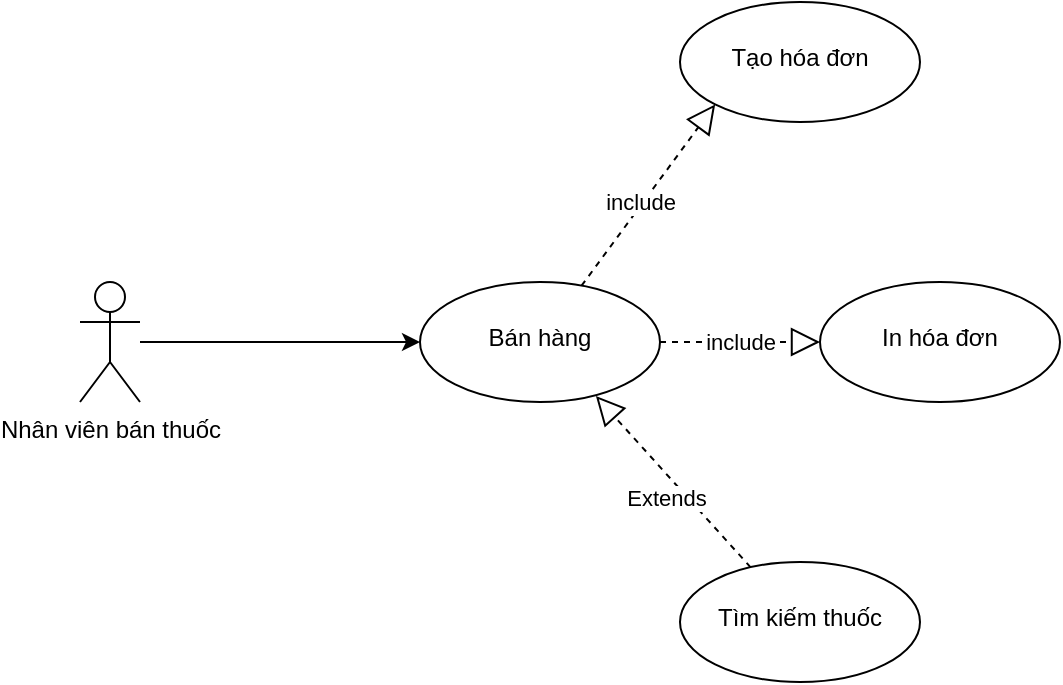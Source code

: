 <mxfile version="16.4.0" type="device"><diagram id="RJ-HAsPHlkFp2Yh89uA8" name="Page-1"><mxGraphModel dx="868" dy="561" grid="1" gridSize="10" guides="1" tooltips="1" connect="1" arrows="1" fold="1" page="1" pageScale="1" pageWidth="850" pageHeight="1100" math="0" shadow="0"><root><mxCell id="0"/><mxCell id="1" parent="0"/><mxCell id="oiFF8hxOCcSpV1AesCTZ-3" value="" style="edgeStyle=orthogonalEdgeStyle;rounded=0;orthogonalLoop=1;jettySize=auto;html=1;" parent="1" source="oiFF8hxOCcSpV1AesCTZ-1" target="oiFF8hxOCcSpV1AesCTZ-2" edge="1"><mxGeometry relative="1" as="geometry"/></mxCell><mxCell id="oiFF8hxOCcSpV1AesCTZ-1" value="Nhân viên bán thuốc" style="shape=umlActor;verticalLabelPosition=bottom;verticalAlign=top;html=1;outlineConnect=0;" parent="1" vertex="1"><mxGeometry x="160" y="150" width="30" height="60" as="geometry"/></mxCell><mxCell id="oiFF8hxOCcSpV1AesCTZ-2" value="&lt;br&gt;Bán hàng" style="ellipse;whiteSpace=wrap;html=1;verticalAlign=top;" parent="1" vertex="1"><mxGeometry x="330" y="150" width="120" height="60" as="geometry"/></mxCell><mxCell id="oiFF8hxOCcSpV1AesCTZ-6" value="&lt;br&gt;In hóa đơn" style="ellipse;whiteSpace=wrap;html=1;verticalAlign=top;" parent="1" vertex="1"><mxGeometry x="530" y="150" width="120" height="60" as="geometry"/></mxCell><mxCell id="oiFF8hxOCcSpV1AesCTZ-11" value="" style="endArrow=block;dashed=1;endFill=0;endSize=12;html=1;rounded=0;entryX=0;entryY=0.5;entryDx=0;entryDy=0;exitX=1;exitY=0.5;exitDx=0;exitDy=0;" parent="1" source="oiFF8hxOCcSpV1AesCTZ-2" target="oiFF8hxOCcSpV1AesCTZ-6" edge="1"><mxGeometry width="160" relative="1" as="geometry"><mxPoint x="340" y="290" as="sourcePoint"/><mxPoint x="500" y="290" as="targetPoint"/></mxGeometry></mxCell><mxCell id="oiFF8hxOCcSpV1AesCTZ-12" value="include" style="edgeLabel;html=1;align=center;verticalAlign=middle;resizable=0;points=[];" parent="oiFF8hxOCcSpV1AesCTZ-11" vertex="1" connectable="0"><mxGeometry x="-0.357" y="3" relative="1" as="geometry"><mxPoint x="14" y="3" as="offset"/></mxGeometry></mxCell><mxCell id="oiFF8hxOCcSpV1AesCTZ-14" value="&lt;br&gt;Tìm kiếm thuốc" style="ellipse;whiteSpace=wrap;html=1;verticalAlign=top;" parent="1" vertex="1"><mxGeometry x="460" y="290" width="120" height="60" as="geometry"/></mxCell><mxCell id="oiFF8hxOCcSpV1AesCTZ-15" value="" style="endArrow=block;dashed=1;endFill=0;endSize=12;html=1;rounded=0;entryX=0.733;entryY=0.95;entryDx=0;entryDy=0;entryPerimeter=0;" parent="1" source="oiFF8hxOCcSpV1AesCTZ-14" target="oiFF8hxOCcSpV1AesCTZ-2" edge="1"><mxGeometry width="160" relative="1" as="geometry"><mxPoint x="340" y="290" as="sourcePoint"/><mxPoint x="500" y="290" as="targetPoint"/></mxGeometry></mxCell><mxCell id="oiFF8hxOCcSpV1AesCTZ-16" value="Extends" style="edgeLabel;html=1;align=center;verticalAlign=middle;resizable=0;points=[];" parent="oiFF8hxOCcSpV1AesCTZ-15" vertex="1" connectable="0"><mxGeometry x="-0.314" relative="1" as="geometry"><mxPoint x="-16" y="-6" as="offset"/></mxGeometry></mxCell><mxCell id="LxMXfa1Vn4cF3ZiM9x4u-3" value="&lt;br&gt;Tạo hóa đơn" style="ellipse;whiteSpace=wrap;html=1;verticalAlign=top;" parent="1" vertex="1"><mxGeometry x="460" y="10" width="120" height="60" as="geometry"/></mxCell><mxCell id="LxMXfa1Vn4cF3ZiM9x4u-4" value="" style="endArrow=block;dashed=1;endFill=0;endSize=12;html=1;rounded=0;entryX=0;entryY=1;entryDx=0;entryDy=0;" parent="1" source="oiFF8hxOCcSpV1AesCTZ-2" target="LxMXfa1Vn4cF3ZiM9x4u-3" edge="1"><mxGeometry width="160" relative="1" as="geometry"><mxPoint x="460" y="190" as="sourcePoint"/><mxPoint x="510" y="300" as="targetPoint"/></mxGeometry></mxCell><mxCell id="LxMXfa1Vn4cF3ZiM9x4u-5" value="include" style="edgeLabel;html=1;align=center;verticalAlign=middle;resizable=0;points=[];" parent="LxMXfa1Vn4cF3ZiM9x4u-4" vertex="1" connectable="0"><mxGeometry x="-0.357" y="3" relative="1" as="geometry"><mxPoint x="10" y="-11" as="offset"/></mxGeometry></mxCell></root></mxGraphModel></diagram></mxfile>